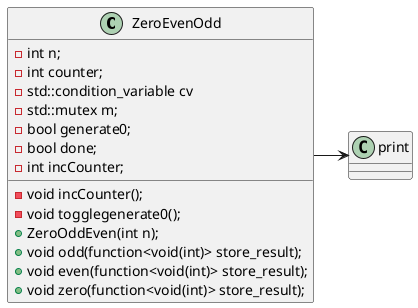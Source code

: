 @startuml
ZeroEvenOdd -> print
class ZeroEvenOdd{
    -int n;
    -int counter;
    -std::condition_variable cv
    -std::mutex m;
    -bool generate0;
    -bool done;
    -void incCounter();
    -void togglegenerate0();
    -int incCounter;
    +ZeroOddEven(int n);
    +void odd(function<void(int)> store_result);
    +void even(function<void(int)> store_result);
    +void zero(function<void(int)> store_result);
}
@enduml